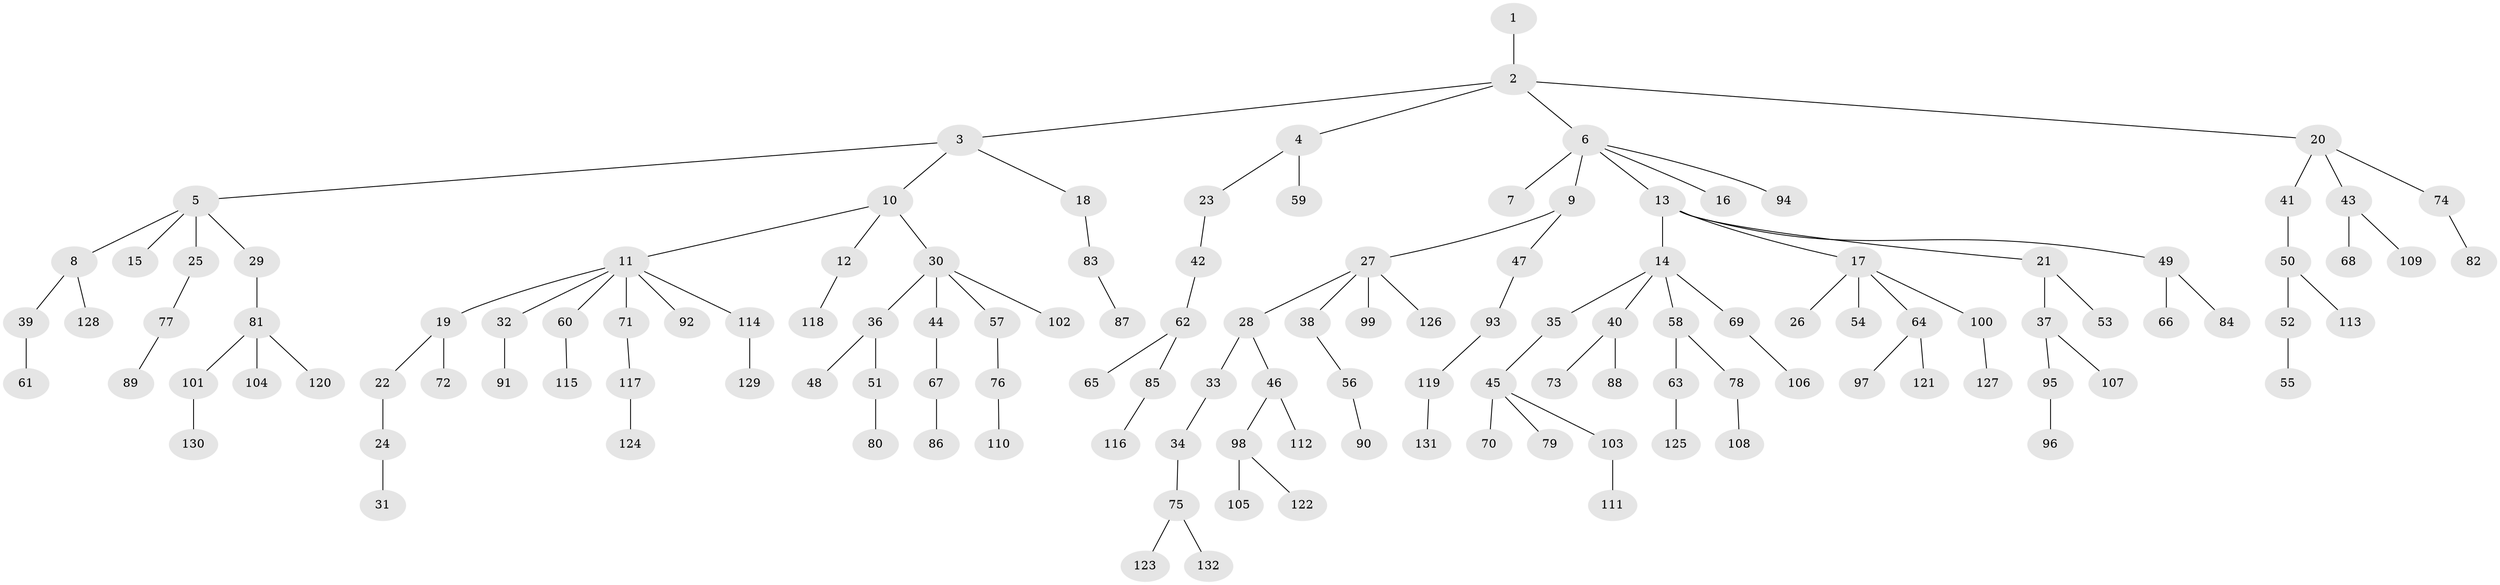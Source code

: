 // Generated by graph-tools (version 1.1) at 2025/36/03/09/25 02:36:40]
// undirected, 132 vertices, 131 edges
graph export_dot {
graph [start="1"]
  node [color=gray90,style=filled];
  1;
  2;
  3;
  4;
  5;
  6;
  7;
  8;
  9;
  10;
  11;
  12;
  13;
  14;
  15;
  16;
  17;
  18;
  19;
  20;
  21;
  22;
  23;
  24;
  25;
  26;
  27;
  28;
  29;
  30;
  31;
  32;
  33;
  34;
  35;
  36;
  37;
  38;
  39;
  40;
  41;
  42;
  43;
  44;
  45;
  46;
  47;
  48;
  49;
  50;
  51;
  52;
  53;
  54;
  55;
  56;
  57;
  58;
  59;
  60;
  61;
  62;
  63;
  64;
  65;
  66;
  67;
  68;
  69;
  70;
  71;
  72;
  73;
  74;
  75;
  76;
  77;
  78;
  79;
  80;
  81;
  82;
  83;
  84;
  85;
  86;
  87;
  88;
  89;
  90;
  91;
  92;
  93;
  94;
  95;
  96;
  97;
  98;
  99;
  100;
  101;
  102;
  103;
  104;
  105;
  106;
  107;
  108;
  109;
  110;
  111;
  112;
  113;
  114;
  115;
  116;
  117;
  118;
  119;
  120;
  121;
  122;
  123;
  124;
  125;
  126;
  127;
  128;
  129;
  130;
  131;
  132;
  1 -- 2;
  2 -- 3;
  2 -- 4;
  2 -- 6;
  2 -- 20;
  3 -- 5;
  3 -- 10;
  3 -- 18;
  4 -- 23;
  4 -- 59;
  5 -- 8;
  5 -- 15;
  5 -- 25;
  5 -- 29;
  6 -- 7;
  6 -- 9;
  6 -- 13;
  6 -- 16;
  6 -- 94;
  8 -- 39;
  8 -- 128;
  9 -- 27;
  9 -- 47;
  10 -- 11;
  10 -- 12;
  10 -- 30;
  11 -- 19;
  11 -- 32;
  11 -- 60;
  11 -- 71;
  11 -- 92;
  11 -- 114;
  12 -- 118;
  13 -- 14;
  13 -- 17;
  13 -- 21;
  13 -- 49;
  14 -- 35;
  14 -- 40;
  14 -- 58;
  14 -- 69;
  17 -- 26;
  17 -- 54;
  17 -- 64;
  17 -- 100;
  18 -- 83;
  19 -- 22;
  19 -- 72;
  20 -- 41;
  20 -- 43;
  20 -- 74;
  21 -- 37;
  21 -- 53;
  22 -- 24;
  23 -- 42;
  24 -- 31;
  25 -- 77;
  27 -- 28;
  27 -- 38;
  27 -- 99;
  27 -- 126;
  28 -- 33;
  28 -- 46;
  29 -- 81;
  30 -- 36;
  30 -- 44;
  30 -- 57;
  30 -- 102;
  32 -- 91;
  33 -- 34;
  34 -- 75;
  35 -- 45;
  36 -- 48;
  36 -- 51;
  37 -- 95;
  37 -- 107;
  38 -- 56;
  39 -- 61;
  40 -- 73;
  40 -- 88;
  41 -- 50;
  42 -- 62;
  43 -- 68;
  43 -- 109;
  44 -- 67;
  45 -- 70;
  45 -- 79;
  45 -- 103;
  46 -- 98;
  46 -- 112;
  47 -- 93;
  49 -- 66;
  49 -- 84;
  50 -- 52;
  50 -- 113;
  51 -- 80;
  52 -- 55;
  56 -- 90;
  57 -- 76;
  58 -- 63;
  58 -- 78;
  60 -- 115;
  62 -- 65;
  62 -- 85;
  63 -- 125;
  64 -- 97;
  64 -- 121;
  67 -- 86;
  69 -- 106;
  71 -- 117;
  74 -- 82;
  75 -- 123;
  75 -- 132;
  76 -- 110;
  77 -- 89;
  78 -- 108;
  81 -- 101;
  81 -- 104;
  81 -- 120;
  83 -- 87;
  85 -- 116;
  93 -- 119;
  95 -- 96;
  98 -- 105;
  98 -- 122;
  100 -- 127;
  101 -- 130;
  103 -- 111;
  114 -- 129;
  117 -- 124;
  119 -- 131;
}
